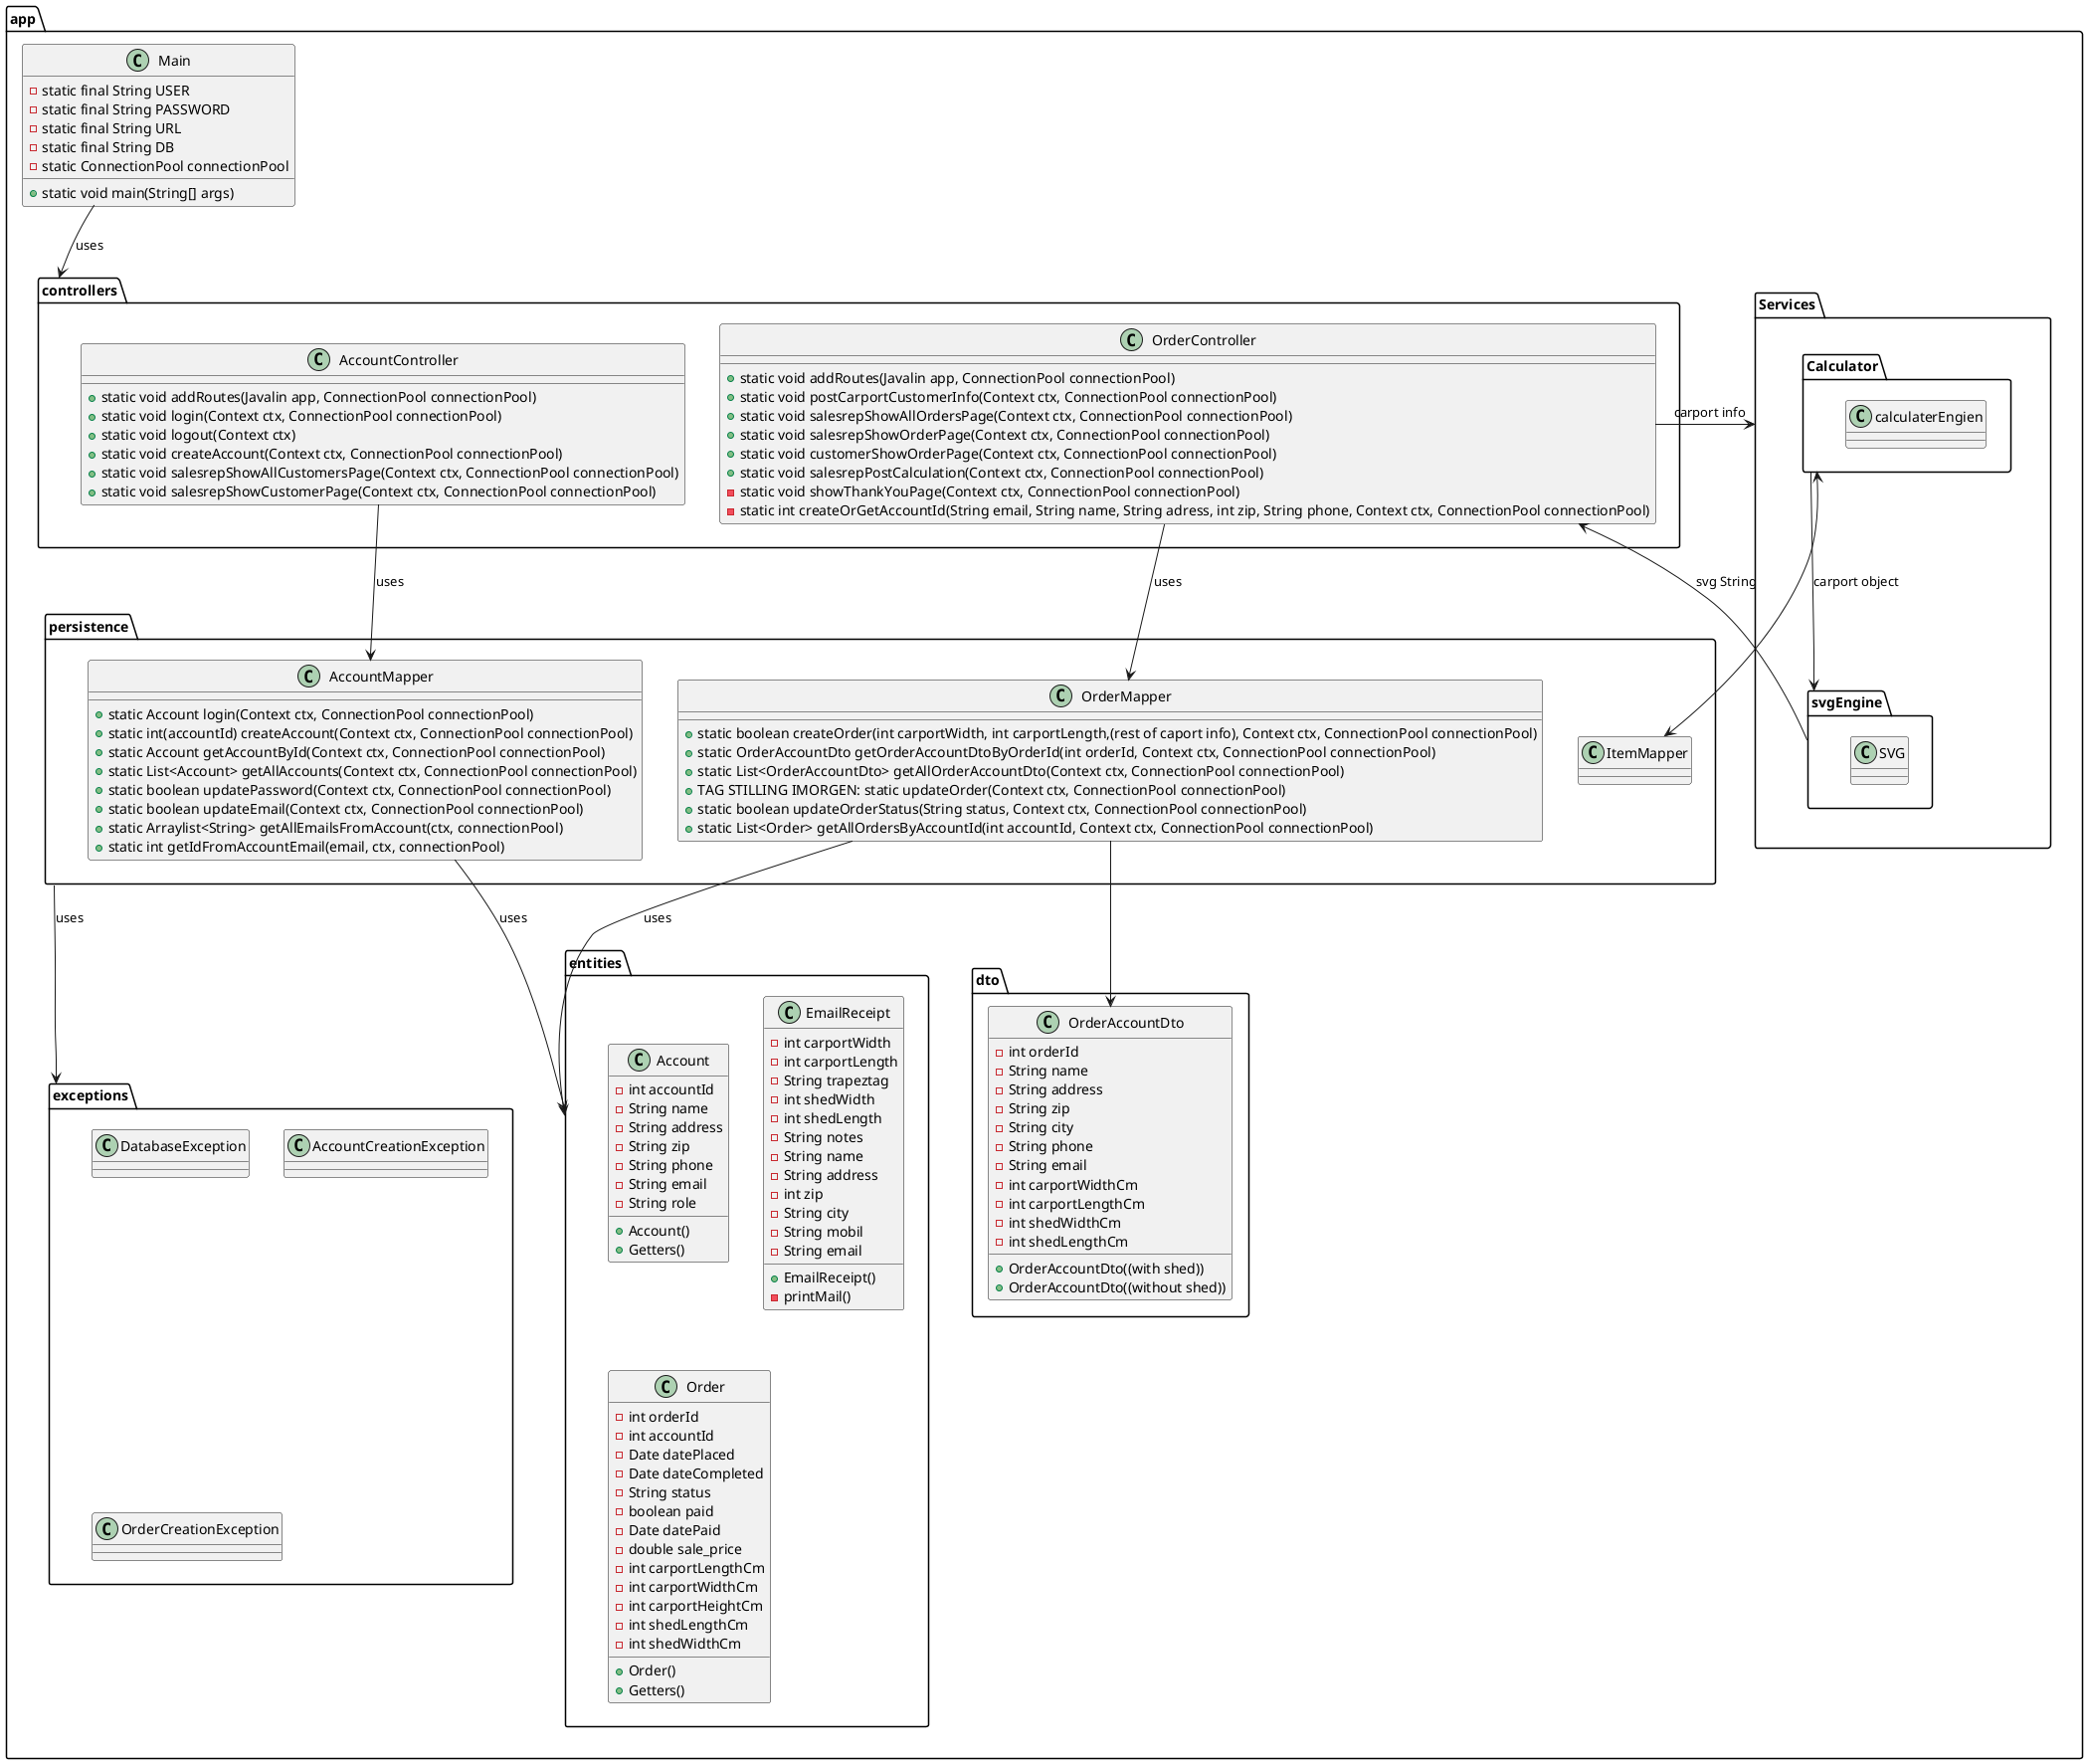 @startuml
package app {

  class Main {
    - static final String USER
    - static final String PASSWORD
    - static final String URL
    - static final String DB
    - static ConnectionPool connectionPool
    + static void main(String[] args)

  }


  package controllers {
    class AccountController{
    + static void addRoutes(Javalin app, ConnectionPool connectionPool)
    + static void login(Context ctx, ConnectionPool connectionPool)
    + static void logout(Context ctx)
    + static void createAccount(Context ctx, ConnectionPool connectionPool)
    + static void salesrepShowAllCustomersPage(Context ctx, ConnectionPool connectionPool)
    + static void salesrepShowCustomerPage(Context ctx, ConnectionPool connectionPool)


      }
    class OrderController{
    + static void addRoutes(Javalin app, ConnectionPool connectionPool)
    + static void postCarportCustomerInfo(Context ctx, ConnectionPool connectionPool)
    + static void salesrepShowAllOrdersPage(Context ctx, ConnectionPool connectionPool)
    + static void salesrepShowOrderPage(Context ctx, ConnectionPool connectionPool)
    + static void customerShowOrderPage(Context ctx, ConnectionPool connectionPool)
    + static void salesrepPostCalculation(Context ctx, ConnectionPool connectionPool)
    - static void showThankYouPage(Context ctx, ConnectionPool connectionPool)
    - static int createOrGetAccountId(String email, String name, String adress, int zip, String phone, Context ctx, ConnectionPool connectionPool)
    }
  }

  package persistence {
    class AccountMapper{
      + static Account login(Context ctx, ConnectionPool connectionPool)
      + static int(accountId) createAccount(Context ctx, ConnectionPool connectionPool)
      + static Account getAccountById(Context ctx, ConnectionPool connectionPool)
      + static List<Account> getAllAccounts(Context ctx, ConnectionPool connectionPool)
      + static boolean updatePassword(Context ctx, ConnectionPool connectionPool)
      + static boolean updateEmail(Context ctx, ConnectionPool connectionPool)
      + static Arraylist<String> getAllEmailsFromAccount(ctx, connectionPool)
      + static int getIdFromAccountEmail(email, ctx, connectionPool)

    }
    class OrderMapper{
    + static boolean createOrder(int carportWidth, int carportLength,(rest of caport info), Context ctx, ConnectionPool connectionPool)
    + static OrderAccountDto getOrderAccountDtoByOrderId(int orderId, Context ctx, ConnectionPool connectionPool)
    + static List<OrderAccountDto> getAllOrderAccountDto(Context ctx, ConnectionPool connectionPool)
    + TAG STILLING IMORGEN: static updateOrder(Context ctx, ConnectionPool connectionPool)
    + static boolean updateOrderStatus(String status, Context ctx, ConnectionPool connectionPool)
    + static List<Order> getAllOrdersByAccountId(int accountId, Context ctx, ConnectionPool connectionPool)
    }
    class ItemMapper{

    }
  }

  package Services{
  package svgEngine {
  class SVG{
  }
  }
  package Calculator{
  class calculaterEngien{

  }

  }
  }

  package entities{
     class Account{
        - int accountId
        - String name
        - String address
        - String zip
        - String phone
        - String email
        - String role
        + Account()
        + Getters()
     }

     class EmailReceipt{
     - int carportWidth
     - int carportLength
     - String trapeztag
     -int shedWidth
     - int shedLength
     - String notes
     - String name
     - String address
     - int zip
     - String city
     - String mobil
     - String email
     + EmailReceipt()
     - printMail()

     }

     class Order {
             -int orderId
             -int accountId
             -Date datePlaced
             -Date dateCompleted
             -String status
             -boolean paid
             -Date datePaid
             -double sale_price
             -int carportLengthCm
             -int carportWidthCm
             -int carportHeightCm
             -int shedLengthCm
             -int shedWidthCm
             +Order()
             +Getters()
         }
'     class Orderlines {
'         - int orderNumber
'         - int cupcakeId
'         - int quantity
'         + OrderLines(int orderNumber, int cupcakeId, int quantity)
'         + int getOrderNumber()
'         + int getCupcakeId()
'         + int getQuantity()
'         + calculateSubtotal(Cupcake cupcake)
'         + toString()
'         }

  }

  package dto {

    class OrderAccountDto {
       - int orderId
       - String name
       - String address
       - String zip
       - String city
       - String phone
       - String email
       - int carportWidthCm
       - int carportLengthCm
       - int shedWidthCm
       - int shedLengthCm
       + OrderAccountDto((with shed))
       + OrderAccountDto((without shed))
       }

  }

  package exceptions {

  class DatabaseException{
  }

  class AccountCreationException{
  }
  class OrderCreationException{
  }
  }

  }

    Main --> controllers : uses

    AccountController --> AccountMapper : uses
    OrderController --> OrderMapper : uses
    OrderMapper --> OrderAccountDto

    AccountMapper --> entities : uses
    OrderMapper --> entities : uses

    persistence -->  exceptions : uses

    Calculator --> svgEngine : carport object

    svgEngine --> OrderController : svg String

    Calculator <--> ItemMapper

    OrderController --> Services : carport info
@enduml